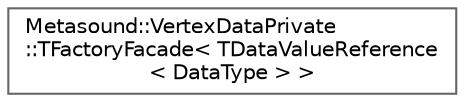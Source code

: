 digraph "Graphical Class Hierarchy"
{
 // INTERACTIVE_SVG=YES
 // LATEX_PDF_SIZE
  bgcolor="transparent";
  edge [fontname=Helvetica,fontsize=10,labelfontname=Helvetica,labelfontsize=10];
  node [fontname=Helvetica,fontsize=10,shape=box,height=0.2,width=0.4];
  rankdir="LR";
  Node0 [id="Node000000",label="Metasound::VertexDataPrivate\l::TFactoryFacade\< TDataValueReference\l\< DataType \> \>",height=0.2,width=0.4,color="grey40", fillcolor="white", style="filled",URL="$d2/de3/structMetasound_1_1VertexDataPrivate_1_1TFactoryFacade_3_01TDataValueReference_3_01DataType_01_4_01_4.html",tooltip=" "];
}
